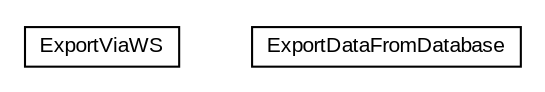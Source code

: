 #!/usr/local/bin/dot
#
# Class diagram 
# Generated by UMLGraph version R5_6-24-gf6e263 (http://www.umlgraph.org/)
#

digraph G {
	edge [fontname="arial",fontsize=10,labelfontname="arial",labelfontsize=10];
	node [fontname="arial",fontsize=10,shape=plaintext];
	nodesep=0.25;
	ranksep=0.5;
	// org.miloss.fgsms.examples.export.ExportViaWS
	c86176 [label=<<table title="org.miloss.fgsms.examples.export.ExportViaWS" border="0" cellborder="1" cellspacing="0" cellpadding="2" port="p" href="./ExportViaWS.html">
		<tr><td><table border="0" cellspacing="0" cellpadding="1">
<tr><td align="center" balign="center"> ExportViaWS </td></tr>
		</table></td></tr>
		</table>>, URL="./ExportViaWS.html", fontname="arial", fontcolor="black", fontsize=10.0];
	// org.miloss.fgsms.examples.export.ExportDataFromDatabase
	c86177 [label=<<table title="org.miloss.fgsms.examples.export.ExportDataFromDatabase" border="0" cellborder="1" cellspacing="0" cellpadding="2" port="p" href="./ExportDataFromDatabase.html">
		<tr><td><table border="0" cellspacing="0" cellpadding="1">
<tr><td align="center" balign="center"> ExportDataFromDatabase </td></tr>
		</table></td></tr>
		</table>>, URL="./ExportDataFromDatabase.html", fontname="arial", fontcolor="black", fontsize=10.0];
}

